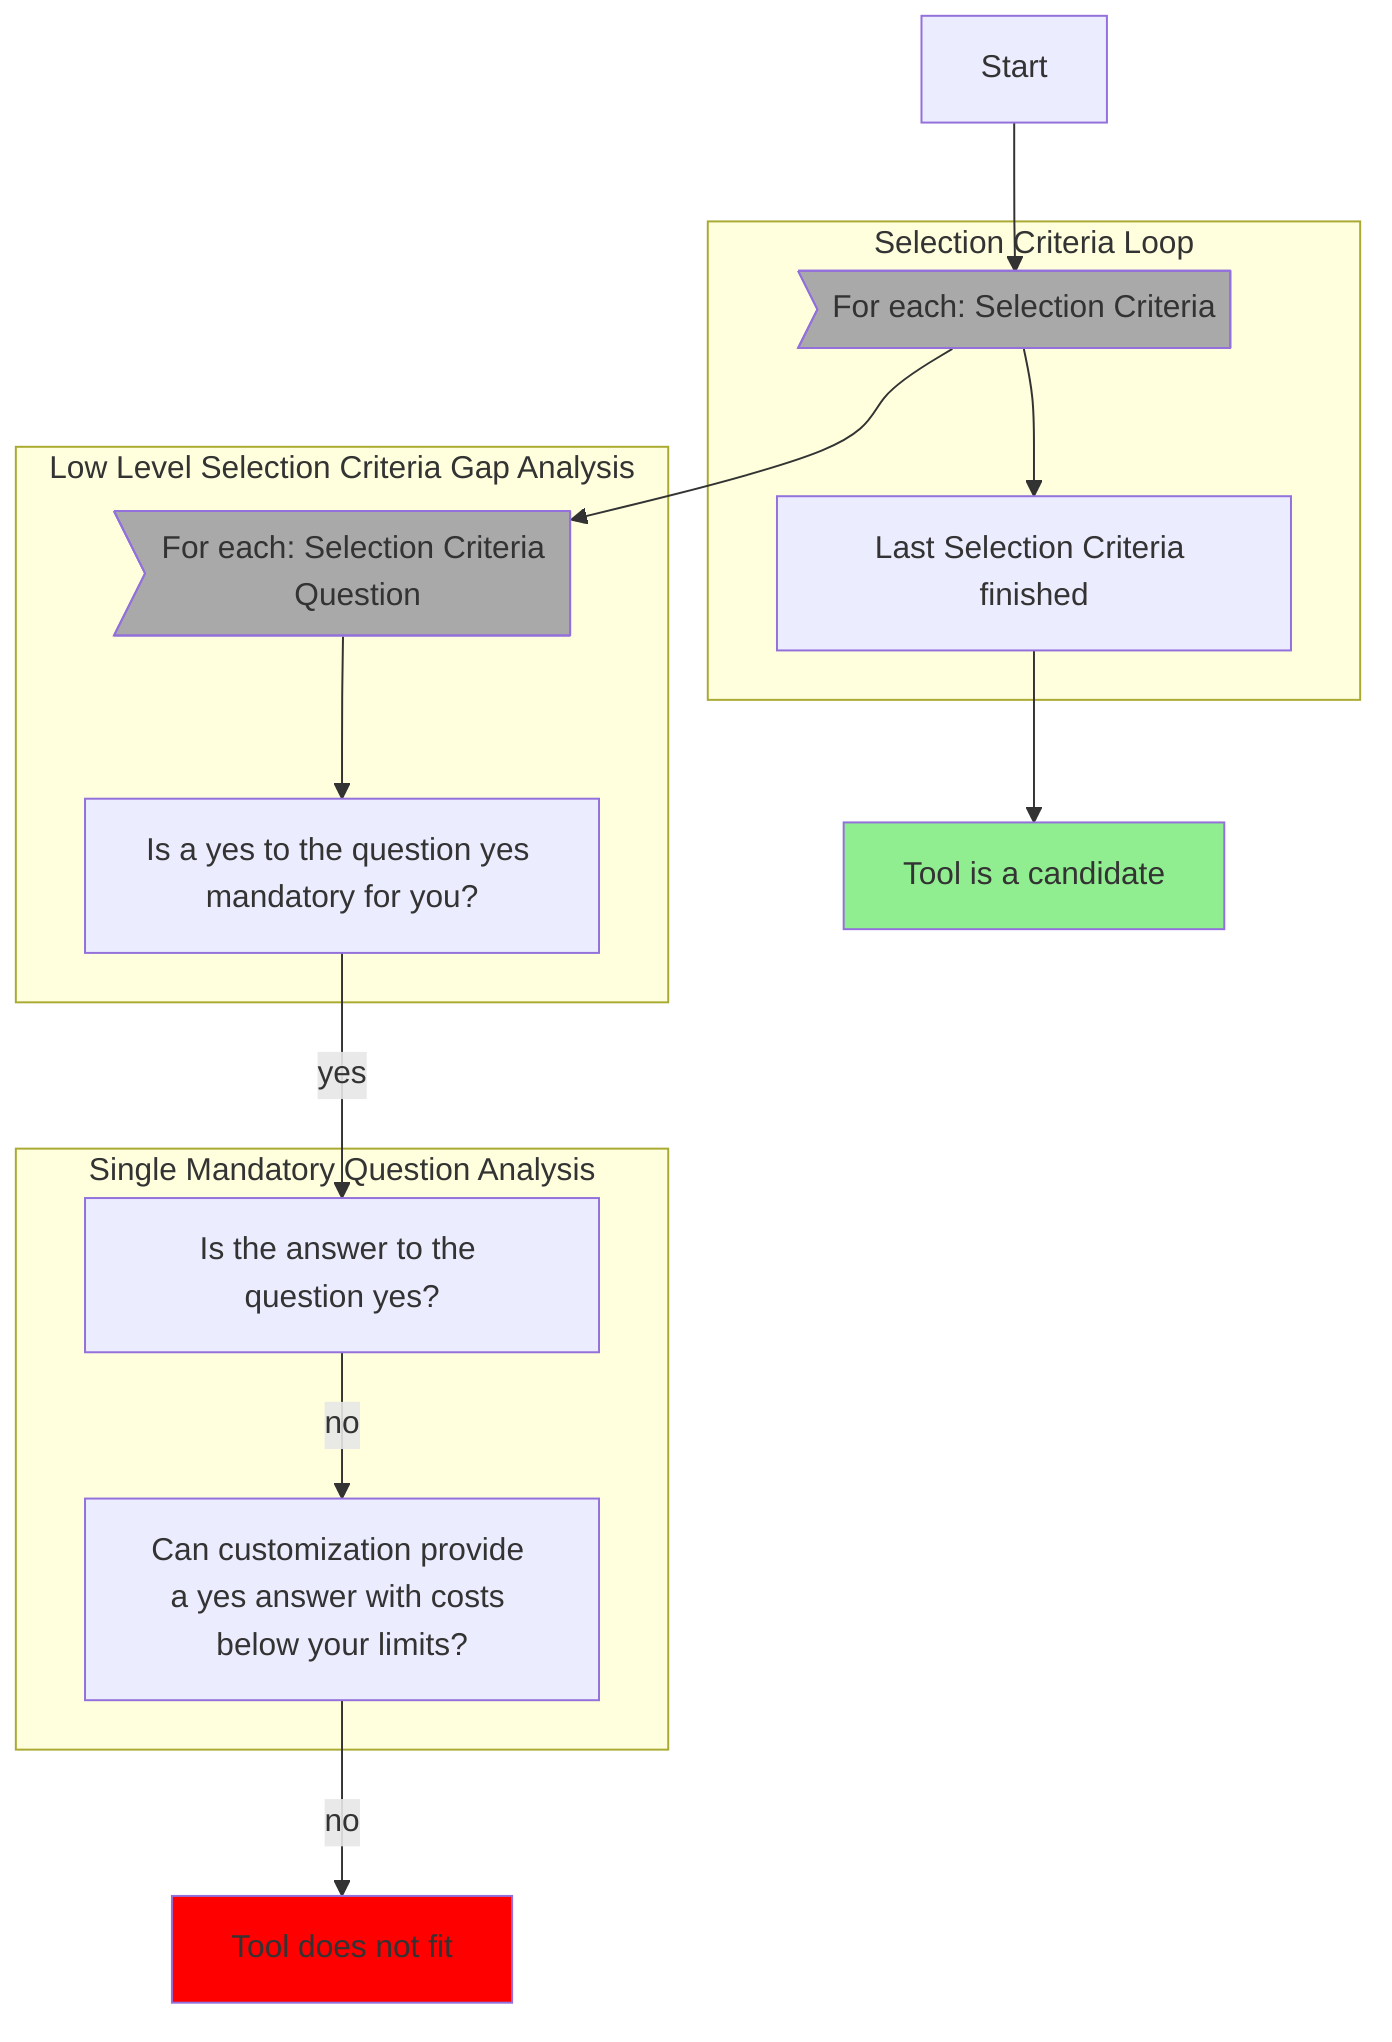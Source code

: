 graph TB;
No[Tool does not fit]
style No fill:red
Candidate[Tool is a candidate]
style Candidate fill:lightgreen
Start --> SCL

subgraph Selection Criteria Loop
SCL>For each: Selection Criteria]
style SCL fill:darkgrey
SCLF[Last Selection Criteria finished]
end

SCL --> SCLF
SCLF --> Candidate
SCL --> SCQL

subgraph Low Level Selection Criteria Gap Analysis
SCQL>For each: Selection Criteria Question]
style SCQL fill:darkgrey
SCQM[Is a yes to the question yes mandatory for you?]
end
SCQL --> SCQM
SCQM -->|yes| SCQY


subgraph Single Mandatory Question Analysis
SCQY[Is the answer to the question yes?]
SCQC[Can customization provide a yes answer with costs below your limits?]
end
SCQY -->|no| SCQC
SCQC -->|no| No